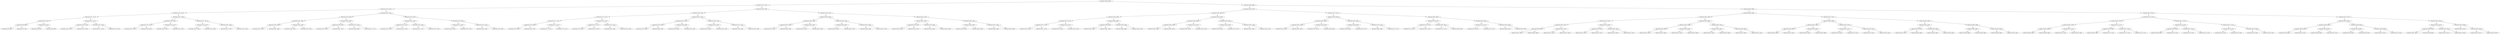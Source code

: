 digraph G{
81671624 [label="Node{data=[3469, 3469]}"]
81671624 -> 793034239
793034239 [label="Node{data=[3167, 3167]}"]
793034239 -> 640221731
640221731 [label="Node{data=[1544, 1544]}"]
640221731 -> 677086382
677086382 [label="Node{data=[1025, 1025]}"]
677086382 -> 1574863896
1574863896 [label="Node{data=[1017, 1017]}"]
1574863896 -> 1467969817
1467969817 [label="Node{data=[744, 744]}"]
1467969817 -> 967395791
967395791 [label="Node{data=[589, 589]}"]
967395791 -> 1294189728
1294189728 [label="Node{data=[556, 556]}"]
967395791 -> 1693738840
1693738840 [label="Node{data=[740, 740]}"]
1467969817 -> 1211053414
1211053414 [label="Node{data=[974, 974]}"]
1211053414 -> 1002175133
1002175133 [label="Node{data=[958, 958]}"]
1211053414 -> 1752051598
1752051598 [label="Node{data=[999, 999]}"]
1574863896 -> 803687292
803687292 [label="Node{data=[1021, 1021]}"]
803687292 -> 517132259
517132259 [label="Node{data=[1019, 1019]}"]
517132259 -> 2061083062
2061083062 [label="Node{data=[1018, 1018]}"]
517132259 -> 1674769212
1674769212 [label="Node{data=[1020, 1020]}"]
803687292 -> 1987836049
1987836049 [label="Node{data=[1023, 1023]}"]
1987836049 -> 2128518250
2128518250 [label="Node{data=[1022, 1022]}"]
1987836049 -> 1228752406
1228752406 [label="Node{data=[1024, 1024]}"]
677086382 -> 1023543070
1023543070 [label="Node{data=[1033, 1033]}"]
1023543070 -> 345300831
345300831 [label="Node{data=[1029, 1029]}"]
345300831 -> 514014315
514014315 [label="Node{data=[1027, 1027]}"]
514014315 -> 1032705119
1032705119 [label="Node{data=[1026, 1026]}"]
514014315 -> 270142983
270142983 [label="Node{data=[1028, 1028]}"]
345300831 -> 575030652
575030652 [label="Node{data=[1031, 1031]}"]
575030652 -> 629237051
629237051 [label="Node{data=[1030, 1030]}"]
575030652 -> 1987932920
1987932920 [label="Node{data=[1032, 1032]}"]
1023543070 -> 920068102
920068102 [label="Node{data=[1037, 1037]}"]
920068102 -> 648740357
648740357 [label="Node{data=[1035, 1035]}"]
648740357 -> 145555286
145555286 [label="Node{data=[1034, 1034]}"]
648740357 -> 366716425
366716425 [label="Node{data=[1036, 1036]}"]
920068102 -> 436433828
436433828 [label="Node{data=[1084, 1084]}"]
436433828 -> 1806232631
1806232631 [label="Node{data=[1079, 1079]}"]
436433828 -> 76675163
76675163 [label="Node{data=[1139, 1139]}"]
640221731 -> 1278410030
1278410030 [label="Node{data=[1612, 1612]}"]
1278410030 -> 1294809439
1294809439 [label="Node{data=[1604, 1604]}"]
1294809439 -> 1640545689
1640545689 [label="Node{data=[1600, 1600]}"]
1640545689 -> 1779487451
1779487451 [label="Node{data=[1598, 1598]}"]
1779487451 -> 823167290
823167290 [label="Node{data=[1562, 1562]}"]
1779487451 -> 357808518
357808518 [label="Node{data=[1599, 1599]}"]
1640545689 -> 835971776
835971776 [label="Node{data=[1602, 1602]}"]
835971776 -> 1572433963
1572433963 [label="Node{data=[1601, 1601]}"]
835971776 -> 1758821375
1758821375 [label="Node{data=[1603, 1603]}"]
1294809439 -> 1623351530
1623351530 [label="Node{data=[1608, 1608]}"]
1623351530 -> 1315509208
1315509208 [label="Node{data=[1606, 1606]}"]
1315509208 -> 1489443350
1489443350 [label="Node{data=[1605, 1605]}"]
1315509208 -> 453941362
453941362 [label="Node{data=[1607, 1607]}"]
1623351530 -> 1748532937
1748532937 [label="Node{data=[1610, 1610]}"]
1748532937 -> 1850300357
1850300357 [label="Node{data=[1609, 1609]}"]
1748532937 -> 239007664
239007664 [label="Node{data=[1611, 1611]}"]
1278410030 -> 1629233933
1629233933 [label="Node{data=[3159, 3159]}"]
1629233933 -> 1249499089
1249499089 [label="Node{data=[1616, 1616]}"]
1249499089 -> 1848264228
1848264228 [label="Node{data=[1614, 1614]}"]
1848264228 -> 399556390
399556390 [label="Node{data=[1613, 1613]}"]
1848264228 -> 391443098
391443098 [label="Node{data=[1615, 1615]}"]
1249499089 -> 328694014
328694014 [label="Node{data=[1923, 1923]}"]
328694014 -> 800069582
800069582 [label="Node{data=[1617, 1617]}"]
328694014 -> 1024173201
1024173201 [label="Node{data=[2792, 2792]}"]
1629233933 -> 234570120
234570120 [label="Node{data=[3163, 3163]}"]
234570120 -> 629381185
629381185 [label="Node{data=[3161, 3161]}"]
629381185 -> 178451800
178451800 [label="Node{data=[3160, 3160]}"]
629381185 -> 1793980337
1793980337 [label="Node{data=[3162, 3162]}"]
234570120 -> 1036848229
1036848229 [label="Node{data=[3165, 3165]}"]
1036848229 -> 79022605
79022605 [label="Node{data=[3164, 3164]}"]
1036848229 -> 429975542
429975542 [label="Node{data=[3166, 3166]}"]
793034239 -> 485874444
485874444 [label="Node{data=[3199, 3199]}"]
485874444 -> 1234059987
1234059987 [label="Node{data=[3183, 3183]}"]
1234059987 -> 1665207373
1665207373 [label="Node{data=[3175, 3175]}"]
1665207373 -> 2101397636
2101397636 [label="Node{data=[3171, 3171]}"]
2101397636 -> 1331642779
1331642779 [label="Node{data=[3169, 3169]}"]
1331642779 -> 1962678905
1962678905 [label="Node{data=[3168, 3168]}"]
1331642779 -> 531907535
531907535 [label="Node{data=[3170, 3170]}"]
2101397636 -> 1682685013
1682685013 [label="Node{data=[3173, 3173]}"]
1682685013 -> 1361935070
1361935070 [label="Node{data=[3172, 3172]}"]
1682685013 -> 1159105872
1159105872 [label="Node{data=[3174, 3174]}"]
1665207373 -> 2021725190
2021725190 [label="Node{data=[3179, 3179]}"]
2021725190 -> 1091675735
1091675735 [label="Node{data=[3177, 3177]}"]
1091675735 -> 2077286177
2077286177 [label="Node{data=[3176, 3176]}"]
1091675735 -> 173908230
173908230 [label="Node{data=[3178, 3178]}"]
2021725190 -> 2047653231
2047653231 [label="Node{data=[3181, 3181]}"]
2047653231 -> 920885095
920885095 [label="Node{data=[3180, 3180]}"]
2047653231 -> 1261924173
1261924173 [label="Node{data=[3182, 3182]}"]
1234059987 -> 738570940
738570940 [label="Node{data=[3191, 3191]}"]
738570940 -> 859688350
859688350 [label="Node{data=[3187, 3187]}"]
859688350 -> 424623153
424623153 [label="Node{data=[3185, 3185]}"]
424623153 -> 1769108818
1769108818 [label="Node{data=[3184, 3184]}"]
424623153 -> 1751366290
1751366290 [label="Node{data=[3186, 3186]}"]
859688350 -> 904907581
904907581 [label="Node{data=[3189, 3189]}"]
904907581 -> 1428281093
1428281093 [label="Node{data=[3188, 3188]}"]
904907581 -> 788783126
788783126 [label="Node{data=[3190, 3190]}"]
738570940 -> 1514235982
1514235982 [label="Node{data=[3195, 3195]}"]
1514235982 -> 297596440
297596440 [label="Node{data=[3193, 3193]}"]
297596440 -> 1249809109
1249809109 [label="Node{data=[3192, 3192]}"]
297596440 -> 2060306652
2060306652 [label="Node{data=[3194, 3194]}"]
1514235982 -> 731892947
731892947 [label="Node{data=[3197, 3197]}"]
731892947 -> 1566958478
1566958478 [label="Node{data=[3196, 3196]}"]
731892947 -> 1664301773
1664301773 [label="Node{data=[3198, 3198]}"]
485874444 -> 1999406431
1999406431 [label="Node{data=[3452, 3452]}"]
1999406431 -> 578823741
578823741 [label="Node{data=[3444, 3444]}"]
578823741 -> 1351338096
1351338096 [label="Node{data=[3440, 3440]}"]
1351338096 -> 705983998
705983998 [label="Node{data=[3432, 3432]}"]
705983998 -> 956369822
956369822 [label="Node{data=[3234, 3234]}"]
705983998 -> 445870925
445870925 [label="Node{data=[3439, 3439]}"]
1351338096 -> 341176359
341176359 [label="Node{data=[3442, 3442]}"]
341176359 -> 493341910
493341910 [label="Node{data=[3441, 3441]}"]
341176359 -> 738949407
738949407 [label="Node{data=[3443, 3443]}"]
578823741 -> 763592392
763592392 [label="Node{data=[3448, 3448]}"]
763592392 -> 384591767
384591767 [label="Node{data=[3446, 3446]}"]
384591767 -> 894306528
894306528 [label="Node{data=[3445, 3445]}"]
384591767 -> 1115311319
1115311319 [label="Node{data=[3447, 3447]}"]
763592392 -> 1949900654
1949900654 [label="Node{data=[3450, 3450]}"]
1949900654 -> 18615969
18615969 [label="Node{data=[3449, 3449]}"]
1949900654 -> 1146097514
1146097514 [label="Node{data=[3451, 3451]}"]
1999406431 -> 1415376835
1415376835 [label="Node{data=[3461, 3461]}"]
1415376835 -> 1755465801
1755465801 [label="Node{data=[3457, 3457]}"]
1755465801 -> 153758458
153758458 [label="Node{data=[3454, 3454]}"]
153758458 -> 1304776682
1304776682 [label="Node{data=[3453, 3453]}"]
153758458 -> 2119471974
2119471974 [label="Node{data=[3455, 3455]}"]
1755465801 -> 80637157
80637157 [label="Node{data=[3459, 3459]}"]
80637157 -> 1550580604
1550580604 [label="Node{data=[3458, 3458]}"]
80637157 -> 1001805060
1001805060 [label="Node{data=[3460, 3460]}"]
1415376835 -> 1629699767
1629699767 [label="Node{data=[3465, 3465]}"]
1629699767 -> 377347890
377347890 [label="Node{data=[3463, 3463]}"]
377347890 -> 365848218
365848218 [label="Node{data=[3462, 3462]}"]
377347890 -> 475602770
475602770 [label="Node{data=[3464, 3464]}"]
1629699767 -> 1693928680
1693928680 [label="Node{data=[3467, 3467]}"]
1693928680 -> 470518539
470518539 [label="Node{data=[3466, 3466]}"]
1693928680 -> 2048378022
2048378022 [label="Node{data=[3468, 3468]}"]
81671624 -> 778106681
778106681 [label="Node{data=[4806, 4806]}"]
778106681 -> 1882091025
1882091025 [label="Node{data=[3542, 3542]}"]
1882091025 -> 809365708
809365708 [label="Node{data=[3492, 3492]}"]
809365708 -> 1951080601
1951080601 [label="Node{data=[3484, 3484]}"]
1951080601 -> 1572591638
1572591638 [label="Node{data=[3473, 3473]}"]
1572591638 -> 1583774550
1583774550 [label="Node{data=[3471, 3471]}"]
1583774550 -> 25320390
25320390 [label="Node{data=[3470, 3470]}"]
1583774550 -> 744553607
744553607 [label="Node{data=[3472, 3472]}"]
1572591638 -> 790166133
790166133 [label="Node{data=[3475, 3475]}"]
790166133 -> 1120507915
1120507915 [label="Node{data=[3474, 3474]}"]
790166133 -> 1367783423
1367783423 [label="Node{data=[3476, 3476]}"]
1951080601 -> 2057956748
2057956748 [label="Node{data=[3488, 3488]}"]
2057956748 -> 302676990
302676990 [label="Node{data=[3486, 3486]}"]
302676990 -> 479047796
479047796 [label="Node{data=[3485, 3485]}"]
302676990 -> 2018563413
2018563413 [label="Node{data=[3487, 3487]}"]
2057956748 -> 1302368862
1302368862 [label="Node{data=[3490, 3490]}"]
1302368862 -> 204785055
204785055 [label="Node{data=[3489, 3489]}"]
1302368862 -> 2110511741
2110511741 [label="Node{data=[3491, 3491]}"]
809365708 -> 63914732
63914732 [label="Node{data=[3534, 3534]}"]
63914732 -> 1253315241
1253315241 [label="Node{data=[3496, 3496]}"]
1253315241 -> 1611021917
1611021917 [label="Node{data=[3494, 3494]}"]
1611021917 -> 1136461842
1136461842 [label="Node{data=[3493, 3493]}"]
1611021917 -> 974977707
974977707 [label="Node{data=[3495, 3495]}"]
1253315241 -> 1356301851
1356301851 [label="Node{data=[3532, 3532]}"]
1356301851 -> 32685706
32685706 [label="Node{data=[3497, 3497]}"]
1356301851 -> 715447102
715447102 [label="Node{data=[3533, 3533]}"]
63914732 -> 2008065379
2008065379 [label="Node{data=[3538, 3538]}"]
2008065379 -> 456856272
456856272 [label="Node{data=[3536, 3536]}"]
456856272 -> 262797779
262797779 [label="Node{data=[3535, 3535]}"]
456856272 -> 56147507
56147507 [label="Node{data=[3537, 3537]}"]
2008065379 -> 1899075718
1899075718 [label="Node{data=[3540, 3540]}"]
1899075718 -> 845134306
845134306 [label="Node{data=[3539, 3539]}"]
1899075718 -> 1928902939
1928902939 [label="Node{data=[3541, 3541]}"]
1882091025 -> 882321489
882321489 [label="Node{data=[3572, 3572]}"]
882321489 -> 1226798061
1226798061 [label="Node{data=[3550, 3550]}"]
1226798061 -> 104874885
104874885 [label="Node{data=[3546, 3546]}"]
104874885 -> 826737207
826737207 [label="Node{data=[3544, 3544]}"]
826737207 -> 1008689646
1008689646 [label="Node{data=[3543, 3543]}"]
826737207 -> 237895067
237895067 [label="Node{data=[3545, 3545]}"]
104874885 -> 183884720
183884720 [label="Node{data=[3548, 3548]}"]
183884720 -> 53098083
53098083 [label="Node{data=[3547, 3547]}"]
183884720 -> 1157441529
1157441529 [label="Node{data=[3549, 3549]}"]
1226798061 -> 635292632
635292632 [label="Node{data=[3568, 3568]}"]
635292632 -> 22129800
22129800 [label="Node{data=[3566, 3566]}"]
22129800 -> 1394220015
1394220015 [label="Node{data=[3565, 3565]}"]
22129800 -> 2121608346
2121608346 [label="Node{data=[3567, 3567]}"]
635292632 -> 901622663
901622663 [label="Node{data=[3570, 3570]}"]
901622663 -> 956593236
956593236 [label="Node{data=[3569, 3569]}"]
901622663 -> 985843192
985843192 [label="Node{data=[3571, 3571]}"]
882321489 -> 1828995014
1828995014 [label="Node{data=[3693, 3693]}"]
1828995014 -> 893206642
893206642 [label="Node{data=[3576, 3576]}"]
893206642 -> 788603989
788603989 [label="Node{data=[3574, 3574]}"]
788603989 -> 54577480
54577480 [label="Node{data=[3573, 3573]}"]
788603989 -> 1341533417
1341533417 [label="Node{data=[3575, 3575]}"]
893206642 -> 278387637
278387637 [label="Node{data=[3601, 3601]}"]
278387637 -> 915564158
915564158 [label="Node{data=[3577, 3577]}"]
278387637 -> 857600877
857600877 [label="Node{data=[3683, 3683]}"]
1828995014 -> 1307705475
1307705475 [label="Node{data=[4802, 4802]}"]
1307705475 -> 1670787323
1670787323 [label="Node{data=[4722, 4722]}"]
1670787323 -> 1175587681
1175587681 [label="Node{data=[4670, 4670]}"]
1670787323 -> 440933973
440933973 [label="Node{data=[4723, 4723]}"]
1307705475 -> 1197728647
1197728647 [label="Node{data=[4804, 4804]}"]
1197728647 -> 362812024
362812024 [label="Node{data=[4803, 4803]}"]
1197728647 -> 1128221358
1128221358 [label="Node{data=[4805, 4805]}"]
778106681 -> 425676330
425676330 [label="Node{data=[4893, 4893]}"]
425676330 -> 1098447197
1098447197 [label="Node{data=[4838, 4838]}"]
1098447197 -> 1423835352
1423835352 [label="Node{data=[4822, 4822]}"]
1423835352 -> 1829591767
1829591767 [label="Node{data=[4814, 4814]}"]
1829591767 -> 239105858
239105858 [label="Node{data=[4810, 4810]}"]
239105858 -> 150259142
150259142 [label="Node{data=[4808, 4808]}"]
150259142 -> 747162816
747162816 [label="Node{data=[4807, 4807]}"]
150259142 -> 735375460
735375460 [label="Node{data=[4809, 4809]}"]
239105858 -> 648247355
648247355 [label="Node{data=[4812, 4812]}"]
648247355 -> 139940828
139940828 [label="Node{data=[4811, 4811]}"]
648247355 -> 1658024154
1658024154 [label="Node{data=[4813, 4813]}"]
1829591767 -> 1854470964
1854470964 [label="Node{data=[4818, 4818]}"]
1854470964 -> 1406612606
1406612606 [label="Node{data=[4816, 4816]}"]
1406612606 -> 1638679659
1638679659 [label="Node{data=[4815, 4815]}"]
1406612606 -> 402697508
402697508 [label="Node{data=[4817, 4817]}"]
1854470964 -> 829989963
829989963 [label="Node{data=[4820, 4820]}"]
829989963 -> 1541804766
1541804766 [label="Node{data=[4819, 4819]}"]
829989963 -> 1491770069
1491770069 [label="Node{data=[4821, 4821]}"]
1423835352 -> 1168012641
1168012641 [label="Node{data=[4830, 4830]}"]
1168012641 -> 825285477
825285477 [label="Node{data=[4826, 4826]}"]
825285477 -> 1521180543
1521180543 [label="Node{data=[4824, 4824]}"]
1521180543 -> 1453021901
1453021901 [label="Node{data=[4823, 4823]}"]
1521180543 -> 1612191746
1612191746 [label="Node{data=[4825, 4825]}"]
825285477 -> 1472470167
1472470167 [label="Node{data=[4828, 4828]}"]
1472470167 -> 1469378999
1469378999 [label="Node{data=[4827, 4827]}"]
1472470167 -> 1532335290
1532335290 [label="Node{data=[4829, 4829]}"]
1168012641 -> 2074955738
2074955738 [label="Node{data=[4834, 4834]}"]
2074955738 -> 209372316
209372316 [label="Node{data=[4832, 4832]}"]
209372316 -> 2081654253
2081654253 [label="Node{data=[4831, 4831]}"]
209372316 -> 185872017
185872017 [label="Node{data=[4833, 4833]}"]
2074955738 -> 450257846
450257846 [label="Node{data=[4836, 4836]}"]
450257846 -> 1087511124
1087511124 [label="Node{data=[4835, 4835]}"]
450257846 -> 546227022
546227022 [label="Node{data=[4837, 4837]}"]
1098447197 -> 172228968
172228968 [label="Node{data=[4877, 4877]}"]
172228968 -> 589695045
589695045 [label="Node{data=[4869, 4869]}"]
589695045 -> 1945548495
1945548495 [label="Node{data=[4842, 4842]}"]
1945548495 -> 624201548
624201548 [label="Node{data=[4840, 4840]}"]
624201548 -> 265393603
265393603 [label="Node{data=[4839, 4839]}"]
624201548 -> 480694364
480694364 [label="Node{data=[4841, 4841]}"]
1945548495 -> 1520459209
1520459209 [label="Node{data=[4844, 4844]}"]
1520459209 -> 1542453054
1542453054 [label="Node{data=[4843, 4843]}"]
1520459209 -> 1477643789
1477643789 [label="Node{data=[4868, 4868]}"]
589695045 -> 1914503523
1914503523 [label="Node{data=[4873, 4873]}"]
1914503523 -> 705381628
705381628 [label="Node{data=[4871, 4871]}"]
705381628 -> 242811012
242811012 [label="Node{data=[4870, 4870]}"]
705381628 -> 1314526240
1314526240 [label="Node{data=[4872, 4872]}"]
1914503523 -> 1414922897
1414922897 [label="Node{data=[4875, 4875]}"]
1414922897 -> 613060675
613060675 [label="Node{data=[4874, 4874]}"]
1414922897 -> 1655818614
1655818614 [label="Node{data=[4876, 4876]}"]
172228968 -> 2085890580
2085890580 [label="Node{data=[4885, 4885]}"]
2085890580 -> 410185093
410185093 [label="Node{data=[4881, 4881]}"]
410185093 -> 1745514048
1745514048 [label="Node{data=[4879, 4879]}"]
1745514048 -> 69001294
69001294 [label="Node{data=[4878, 4878]}"]
1745514048 -> 1506115155
1506115155 [label="Node{data=[4880, 4880]}"]
410185093 -> 1448390187
1448390187 [label="Node{data=[4883, 4883]}"]
1448390187 -> 1830265551
1830265551 [label="Node{data=[4882, 4882]}"]
1448390187 -> 241840563
241840563 [label="Node{data=[4884, 4884]}"]
2085890580 -> 2083516875
2083516875 [label="Node{data=[4889, 4889]}"]
2083516875 -> 259603859
259603859 [label="Node{data=[4887, 4887]}"]
259603859 -> 1596520297
1596520297 [label="Node{data=[4886, 4886]}"]
259603859 -> 1090198
1090198 [label="Node{data=[4888, 4888]}"]
2083516875 -> 53652214
53652214 [label="Node{data=[4891, 4891]}"]
53652214 -> 1172408998
1172408998 [label="Node{data=[4890, 4890]}"]
53652214 -> 1575665356
1575665356 [label="Node{data=[4892, 4892]}"]
425676330 -> 1483449333
1483449333 [label="Node{data=[6218, 6218]}"]
1483449333 -> 1310246676
1310246676 [label="Node{data=[5375, 5375]}"]
1310246676 -> 124113099
124113099 [label="Node{data=[5367, 5367]}"]
124113099 -> 259068469
259068469 [label="Node{data=[4897, 4897]}"]
259068469 -> 176188453
176188453 [label="Node{data=[4895, 4895]}"]
176188453 -> 44579334
44579334 [label="Node{data=[4894, 4894]}"]
176188453 -> 727859472
727859472 [label="Node{data=[4896, 4896]}"]
259068469 -> 738529011
738529011 [label="Node{data=[5331, 5331]}"]
738529011 -> 627944978
627944978 [label="Node{data=[5145, 5145]}"]
738529011 -> 1725352115
1725352115 [label="Node{data=[5366, 5366]}"]
124113099 -> 1594191800
1594191800 [label="Node{data=[5371, 5371]}"]
1594191800 -> 1534300221
1534300221 [label="Node{data=[5369, 5369]}"]
1534300221 -> 329689215
329689215 [label="Node{data=[5368, 5368]}"]
1534300221 -> 1139108328
1139108328 [label="Node{data=[5370, 5370]}"]
1594191800 -> 929670787
929670787 [label="Node{data=[5373, 5373]}"]
929670787 -> 1893476907
1893476907 [label="Node{data=[5372, 5372]}"]
929670787 -> 1444909343
1444909343 [label="Node{data=[5374, 5374]}"]
1310246676 -> 1046288413
1046288413 [label="Node{data=[6123, 6123]}"]
1046288413 -> 1148906731
1148906731 [label="Node{data=[6119, 6119]}"]
1148906731 -> 1432750909
1432750909 [label="Node{data=[6083, 6083]}"]
1432750909 -> 2136735719
2136735719 [label="Node{data=[6064, 6064]}"]
1432750909 -> 697339361
697339361 [label="Node{data=[6118, 6118]}"]
1148906731 -> 983445900
983445900 [label="Node{data=[6121, 6121]}"]
983445900 -> 1606744577
1606744577 [label="Node{data=[6120, 6120]}"]
983445900 -> 2134934233
2134934233 [label="Node{data=[6122, 6122]}"]
1046288413 -> 1385359189
1385359189 [label="Node{data=[6127, 6127]}"]
1385359189 -> 432783066
432783066 [label="Node{data=[6125, 6125]}"]
432783066 -> 1629965072
1629965072 [label="Node{data=[6124, 6124]}"]
432783066 -> 445275047
445275047 [label="Node{data=[6126, 6126]}"]
1385359189 -> 1600630764
1600630764 [label="Node{data=[6129, 6129]}"]
1600630764 -> 463398836
463398836 [label="Node{data=[6128, 6128]}"]
1600630764 -> 1085952028
1085952028 [label="Node{data=[6130, 6130]}"]
1483449333 -> 136670415
136670415 [label="Node{data=[9175, 9175]}"]
136670415 -> 1793043176
1793043176 [label="Node{data=[8452, 8452]}"]
1793043176 -> 110117696
110117696 [label="Node{data=[8448, 8448]}"]
110117696 -> 339269950
339269950 [label="Node{data=[8446, 8446]}"]
339269950 -> 936938594
936938594 [label="Node{data=[8445, 8445]}"]
339269950 -> 549976219
549976219 [label="Node{data=[8447, 8447]}"]
110117696 -> 608777600
608777600 [label="Node{data=[8450, 8450]}"]
608777600 -> 1986717982
1986717982 [label="Node{data=[8449, 8449]}"]
608777600 -> 94556205
94556205 [label="Node{data=[8451, 8451]}"]
1793043176 -> 448717602
448717602 [label="Node{data=[8456, 8456]}"]
448717602 -> 2000036032
2000036032 [label="Node{data=[8454, 8454]}"]
2000036032 -> 1454703905
1454703905 [label="Node{data=[8453, 8453]}"]
2000036032 -> 1157993570
1157993570 [label="Node{data=[8455, 8455]}"]
448717602 -> 684709907
684709907 [label="Node{data=[8458, 8458]}"]
684709907 -> 1857674730
1857674730 [label="Node{data=[8457, 8457]}"]
684709907 -> 282808593
282808593 [label="Node{data=[8510, 8510]}"]
136670415 -> 2039771628
2039771628 [label="Node{data=[9914, 9914]}"]
2039771628 -> 793584013
793584013 [label="Node{data=[9910, 9910]}"]
793584013 -> 255590147
255590147 [label="Node{data=[9908, 9908]}"]
255590147 -> 1168274476
1168274476 [label="Node{data=[9907, 9907]}"]
255590147 -> 534996581
534996581 [label="Node{data=[9909, 9909]}"]
793584013 -> 1508146525
1508146525 [label="Node{data=[9912, 9912]}"]
1508146525 -> 167199365
167199365 [label="Node{data=[9911, 9911]}"]
1508146525 -> 1596085379
1596085379 [label="Node{data=[9913, 9913]}"]
2039771628 -> 1534513484
1534513484 [label="Node{data=[9916, 9916]}"]
1534513484 -> 562184682
562184682 [label="Node{data=[9915, 9915]}"]
1534513484 -> 315808821
315808821 [label="Node{data=[9918, 9918]}"]
315808821 -> 1603867808
1603867808 [label="Node{data=[9917, 9917]}"]
315808821 -> 847790766
847790766 [label="Node{data=[9919, 9919]}"]
}